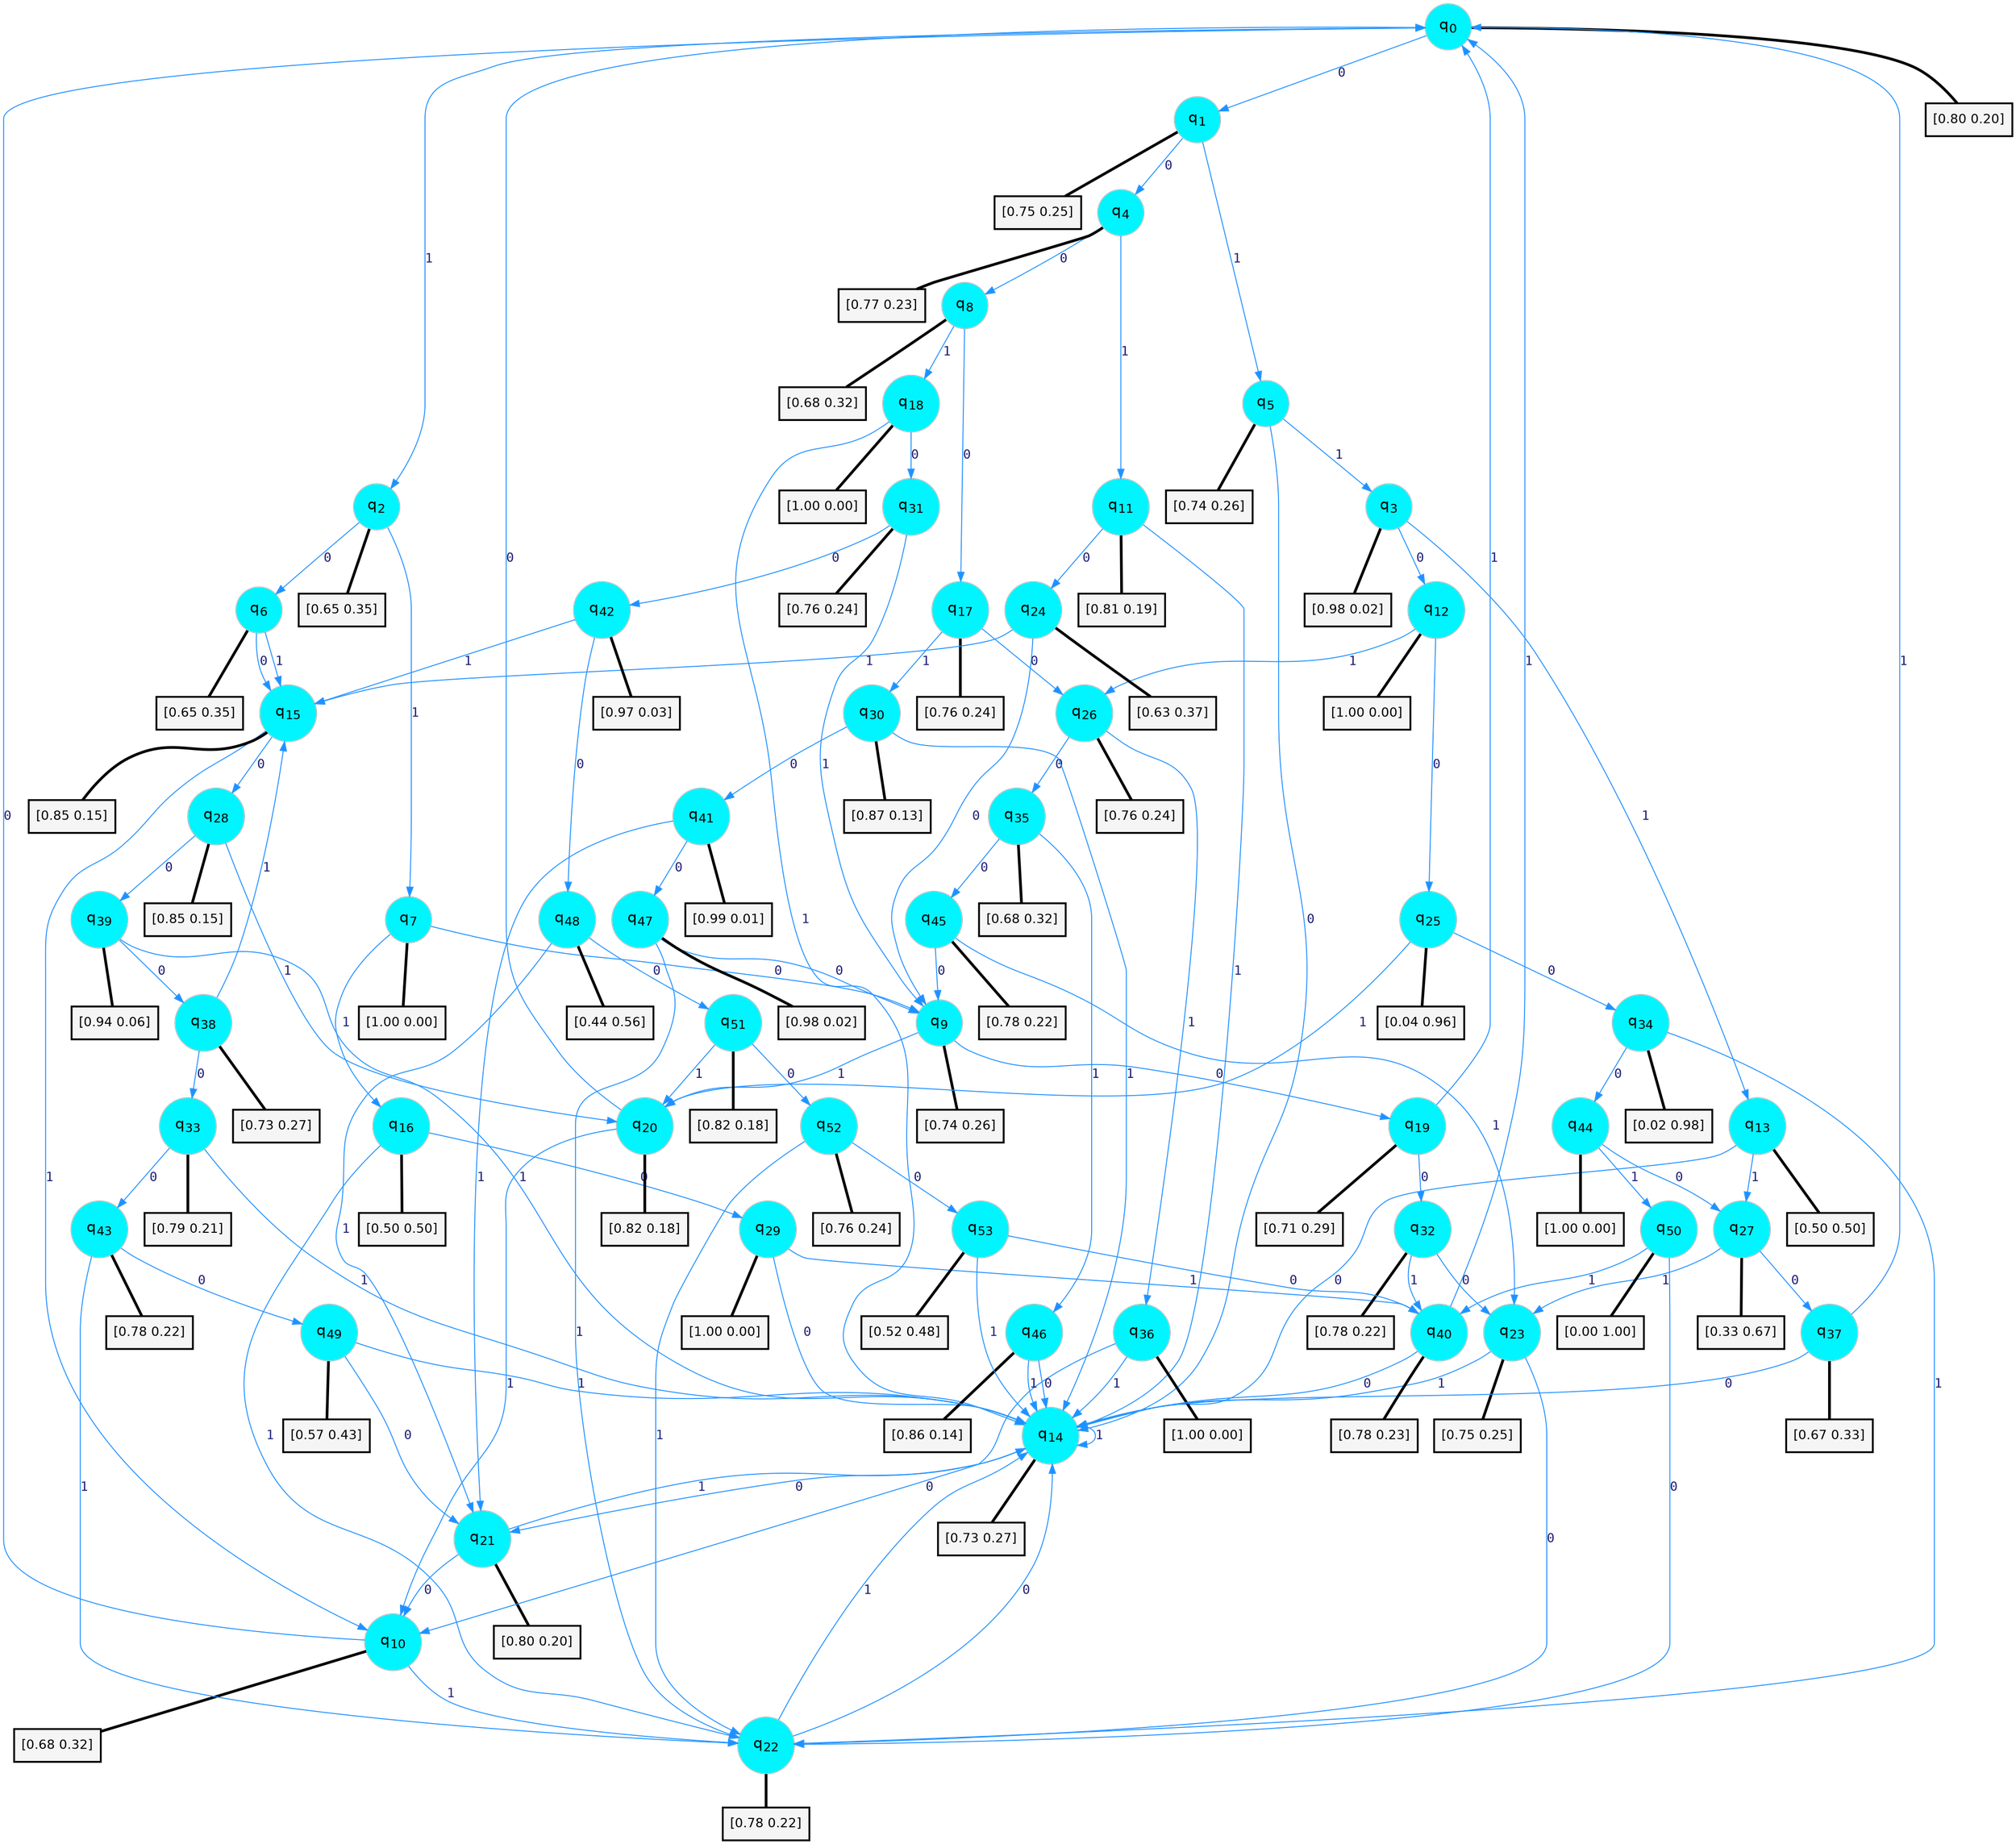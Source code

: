 digraph G {
graph [
bgcolor=transparent, dpi=300, rankdir=TD, size="40,25"];
node [
color=gray, fillcolor=turquoise1, fontcolor=black, fontname=Helvetica, fontsize=16, fontweight=bold, shape=circle, style=filled];
edge [
arrowsize=1, color=dodgerblue1, fontcolor=midnightblue, fontname=courier, fontweight=bold, penwidth=1, style=solid, weight=20];
0[label=<q<SUB>0</SUB>>];
1[label=<q<SUB>1</SUB>>];
2[label=<q<SUB>2</SUB>>];
3[label=<q<SUB>3</SUB>>];
4[label=<q<SUB>4</SUB>>];
5[label=<q<SUB>5</SUB>>];
6[label=<q<SUB>6</SUB>>];
7[label=<q<SUB>7</SUB>>];
8[label=<q<SUB>8</SUB>>];
9[label=<q<SUB>9</SUB>>];
10[label=<q<SUB>10</SUB>>];
11[label=<q<SUB>11</SUB>>];
12[label=<q<SUB>12</SUB>>];
13[label=<q<SUB>13</SUB>>];
14[label=<q<SUB>14</SUB>>];
15[label=<q<SUB>15</SUB>>];
16[label=<q<SUB>16</SUB>>];
17[label=<q<SUB>17</SUB>>];
18[label=<q<SUB>18</SUB>>];
19[label=<q<SUB>19</SUB>>];
20[label=<q<SUB>20</SUB>>];
21[label=<q<SUB>21</SUB>>];
22[label=<q<SUB>22</SUB>>];
23[label=<q<SUB>23</SUB>>];
24[label=<q<SUB>24</SUB>>];
25[label=<q<SUB>25</SUB>>];
26[label=<q<SUB>26</SUB>>];
27[label=<q<SUB>27</SUB>>];
28[label=<q<SUB>28</SUB>>];
29[label=<q<SUB>29</SUB>>];
30[label=<q<SUB>30</SUB>>];
31[label=<q<SUB>31</SUB>>];
32[label=<q<SUB>32</SUB>>];
33[label=<q<SUB>33</SUB>>];
34[label=<q<SUB>34</SUB>>];
35[label=<q<SUB>35</SUB>>];
36[label=<q<SUB>36</SUB>>];
37[label=<q<SUB>37</SUB>>];
38[label=<q<SUB>38</SUB>>];
39[label=<q<SUB>39</SUB>>];
40[label=<q<SUB>40</SUB>>];
41[label=<q<SUB>41</SUB>>];
42[label=<q<SUB>42</SUB>>];
43[label=<q<SUB>43</SUB>>];
44[label=<q<SUB>44</SUB>>];
45[label=<q<SUB>45</SUB>>];
46[label=<q<SUB>46</SUB>>];
47[label=<q<SUB>47</SUB>>];
48[label=<q<SUB>48</SUB>>];
49[label=<q<SUB>49</SUB>>];
50[label=<q<SUB>50</SUB>>];
51[label=<q<SUB>51</SUB>>];
52[label=<q<SUB>52</SUB>>];
53[label=<q<SUB>53</SUB>>];
54[label="[0.80 0.20]", shape=box,fontcolor=black, fontname=Helvetica, fontsize=14, penwidth=2, fillcolor=whitesmoke,color=black];
55[label="[0.75 0.25]", shape=box,fontcolor=black, fontname=Helvetica, fontsize=14, penwidth=2, fillcolor=whitesmoke,color=black];
56[label="[0.65 0.35]", shape=box,fontcolor=black, fontname=Helvetica, fontsize=14, penwidth=2, fillcolor=whitesmoke,color=black];
57[label="[0.98 0.02]", shape=box,fontcolor=black, fontname=Helvetica, fontsize=14, penwidth=2, fillcolor=whitesmoke,color=black];
58[label="[0.77 0.23]", shape=box,fontcolor=black, fontname=Helvetica, fontsize=14, penwidth=2, fillcolor=whitesmoke,color=black];
59[label="[0.74 0.26]", shape=box,fontcolor=black, fontname=Helvetica, fontsize=14, penwidth=2, fillcolor=whitesmoke,color=black];
60[label="[0.65 0.35]", shape=box,fontcolor=black, fontname=Helvetica, fontsize=14, penwidth=2, fillcolor=whitesmoke,color=black];
61[label="[1.00 0.00]", shape=box,fontcolor=black, fontname=Helvetica, fontsize=14, penwidth=2, fillcolor=whitesmoke,color=black];
62[label="[0.68 0.32]", shape=box,fontcolor=black, fontname=Helvetica, fontsize=14, penwidth=2, fillcolor=whitesmoke,color=black];
63[label="[0.74 0.26]", shape=box,fontcolor=black, fontname=Helvetica, fontsize=14, penwidth=2, fillcolor=whitesmoke,color=black];
64[label="[0.68 0.32]", shape=box,fontcolor=black, fontname=Helvetica, fontsize=14, penwidth=2, fillcolor=whitesmoke,color=black];
65[label="[0.81 0.19]", shape=box,fontcolor=black, fontname=Helvetica, fontsize=14, penwidth=2, fillcolor=whitesmoke,color=black];
66[label="[1.00 0.00]", shape=box,fontcolor=black, fontname=Helvetica, fontsize=14, penwidth=2, fillcolor=whitesmoke,color=black];
67[label="[0.50 0.50]", shape=box,fontcolor=black, fontname=Helvetica, fontsize=14, penwidth=2, fillcolor=whitesmoke,color=black];
68[label="[0.73 0.27]", shape=box,fontcolor=black, fontname=Helvetica, fontsize=14, penwidth=2, fillcolor=whitesmoke,color=black];
69[label="[0.85 0.15]", shape=box,fontcolor=black, fontname=Helvetica, fontsize=14, penwidth=2, fillcolor=whitesmoke,color=black];
70[label="[0.50 0.50]", shape=box,fontcolor=black, fontname=Helvetica, fontsize=14, penwidth=2, fillcolor=whitesmoke,color=black];
71[label="[0.76 0.24]", shape=box,fontcolor=black, fontname=Helvetica, fontsize=14, penwidth=2, fillcolor=whitesmoke,color=black];
72[label="[1.00 0.00]", shape=box,fontcolor=black, fontname=Helvetica, fontsize=14, penwidth=2, fillcolor=whitesmoke,color=black];
73[label="[0.71 0.29]", shape=box,fontcolor=black, fontname=Helvetica, fontsize=14, penwidth=2, fillcolor=whitesmoke,color=black];
74[label="[0.82 0.18]", shape=box,fontcolor=black, fontname=Helvetica, fontsize=14, penwidth=2, fillcolor=whitesmoke,color=black];
75[label="[0.80 0.20]", shape=box,fontcolor=black, fontname=Helvetica, fontsize=14, penwidth=2, fillcolor=whitesmoke,color=black];
76[label="[0.78 0.22]", shape=box,fontcolor=black, fontname=Helvetica, fontsize=14, penwidth=2, fillcolor=whitesmoke,color=black];
77[label="[0.75 0.25]", shape=box,fontcolor=black, fontname=Helvetica, fontsize=14, penwidth=2, fillcolor=whitesmoke,color=black];
78[label="[0.63 0.37]", shape=box,fontcolor=black, fontname=Helvetica, fontsize=14, penwidth=2, fillcolor=whitesmoke,color=black];
79[label="[0.04 0.96]", shape=box,fontcolor=black, fontname=Helvetica, fontsize=14, penwidth=2, fillcolor=whitesmoke,color=black];
80[label="[0.76 0.24]", shape=box,fontcolor=black, fontname=Helvetica, fontsize=14, penwidth=2, fillcolor=whitesmoke,color=black];
81[label="[0.33 0.67]", shape=box,fontcolor=black, fontname=Helvetica, fontsize=14, penwidth=2, fillcolor=whitesmoke,color=black];
82[label="[0.85 0.15]", shape=box,fontcolor=black, fontname=Helvetica, fontsize=14, penwidth=2, fillcolor=whitesmoke,color=black];
83[label="[1.00 0.00]", shape=box,fontcolor=black, fontname=Helvetica, fontsize=14, penwidth=2, fillcolor=whitesmoke,color=black];
84[label="[0.87 0.13]", shape=box,fontcolor=black, fontname=Helvetica, fontsize=14, penwidth=2, fillcolor=whitesmoke,color=black];
85[label="[0.76 0.24]", shape=box,fontcolor=black, fontname=Helvetica, fontsize=14, penwidth=2, fillcolor=whitesmoke,color=black];
86[label="[0.78 0.22]", shape=box,fontcolor=black, fontname=Helvetica, fontsize=14, penwidth=2, fillcolor=whitesmoke,color=black];
87[label="[0.79 0.21]", shape=box,fontcolor=black, fontname=Helvetica, fontsize=14, penwidth=2, fillcolor=whitesmoke,color=black];
88[label="[0.02 0.98]", shape=box,fontcolor=black, fontname=Helvetica, fontsize=14, penwidth=2, fillcolor=whitesmoke,color=black];
89[label="[0.68 0.32]", shape=box,fontcolor=black, fontname=Helvetica, fontsize=14, penwidth=2, fillcolor=whitesmoke,color=black];
90[label="[1.00 0.00]", shape=box,fontcolor=black, fontname=Helvetica, fontsize=14, penwidth=2, fillcolor=whitesmoke,color=black];
91[label="[0.67 0.33]", shape=box,fontcolor=black, fontname=Helvetica, fontsize=14, penwidth=2, fillcolor=whitesmoke,color=black];
92[label="[0.73 0.27]", shape=box,fontcolor=black, fontname=Helvetica, fontsize=14, penwidth=2, fillcolor=whitesmoke,color=black];
93[label="[0.94 0.06]", shape=box,fontcolor=black, fontname=Helvetica, fontsize=14, penwidth=2, fillcolor=whitesmoke,color=black];
94[label="[0.78 0.23]", shape=box,fontcolor=black, fontname=Helvetica, fontsize=14, penwidth=2, fillcolor=whitesmoke,color=black];
95[label="[0.99 0.01]", shape=box,fontcolor=black, fontname=Helvetica, fontsize=14, penwidth=2, fillcolor=whitesmoke,color=black];
96[label="[0.97 0.03]", shape=box,fontcolor=black, fontname=Helvetica, fontsize=14, penwidth=2, fillcolor=whitesmoke,color=black];
97[label="[0.78 0.22]", shape=box,fontcolor=black, fontname=Helvetica, fontsize=14, penwidth=2, fillcolor=whitesmoke,color=black];
98[label="[1.00 0.00]", shape=box,fontcolor=black, fontname=Helvetica, fontsize=14, penwidth=2, fillcolor=whitesmoke,color=black];
99[label="[0.78 0.22]", shape=box,fontcolor=black, fontname=Helvetica, fontsize=14, penwidth=2, fillcolor=whitesmoke,color=black];
100[label="[0.86 0.14]", shape=box,fontcolor=black, fontname=Helvetica, fontsize=14, penwidth=2, fillcolor=whitesmoke,color=black];
101[label="[0.98 0.02]", shape=box,fontcolor=black, fontname=Helvetica, fontsize=14, penwidth=2, fillcolor=whitesmoke,color=black];
102[label="[0.44 0.56]", shape=box,fontcolor=black, fontname=Helvetica, fontsize=14, penwidth=2, fillcolor=whitesmoke,color=black];
103[label="[0.57 0.43]", shape=box,fontcolor=black, fontname=Helvetica, fontsize=14, penwidth=2, fillcolor=whitesmoke,color=black];
104[label="[0.00 1.00]", shape=box,fontcolor=black, fontname=Helvetica, fontsize=14, penwidth=2, fillcolor=whitesmoke,color=black];
105[label="[0.82 0.18]", shape=box,fontcolor=black, fontname=Helvetica, fontsize=14, penwidth=2, fillcolor=whitesmoke,color=black];
106[label="[0.76 0.24]", shape=box,fontcolor=black, fontname=Helvetica, fontsize=14, penwidth=2, fillcolor=whitesmoke,color=black];
107[label="[0.52 0.48]", shape=box,fontcolor=black, fontname=Helvetica, fontsize=14, penwidth=2, fillcolor=whitesmoke,color=black];
0->1 [label=0];
0->2 [label=1];
0->54 [arrowhead=none, penwidth=3,color=black];
1->4 [label=0];
1->5 [label=1];
1->55 [arrowhead=none, penwidth=3,color=black];
2->6 [label=0];
2->7 [label=1];
2->56 [arrowhead=none, penwidth=3,color=black];
3->12 [label=0];
3->13 [label=1];
3->57 [arrowhead=none, penwidth=3,color=black];
4->8 [label=0];
4->11 [label=1];
4->58 [arrowhead=none, penwidth=3,color=black];
5->14 [label=0];
5->3 [label=1];
5->59 [arrowhead=none, penwidth=3,color=black];
6->15 [label=0];
6->15 [label=1];
6->60 [arrowhead=none, penwidth=3,color=black];
7->9 [label=0];
7->16 [label=1];
7->61 [arrowhead=none, penwidth=3,color=black];
8->17 [label=0];
8->18 [label=1];
8->62 [arrowhead=none, penwidth=3,color=black];
9->19 [label=0];
9->20 [label=1];
9->63 [arrowhead=none, penwidth=3,color=black];
10->0 [label=0];
10->22 [label=1];
10->64 [arrowhead=none, penwidth=3,color=black];
11->24 [label=0];
11->14 [label=1];
11->65 [arrowhead=none, penwidth=3,color=black];
12->25 [label=0];
12->26 [label=1];
12->66 [arrowhead=none, penwidth=3,color=black];
13->14 [label=0];
13->27 [label=1];
13->67 [arrowhead=none, penwidth=3,color=black];
14->21 [label=0];
14->14 [label=1];
14->68 [arrowhead=none, penwidth=3,color=black];
15->28 [label=0];
15->10 [label=1];
15->69 [arrowhead=none, penwidth=3,color=black];
16->29 [label=0];
16->22 [label=1];
16->70 [arrowhead=none, penwidth=3,color=black];
17->26 [label=0];
17->30 [label=1];
17->71 [arrowhead=none, penwidth=3,color=black];
18->31 [label=0];
18->14 [label=1];
18->72 [arrowhead=none, penwidth=3,color=black];
19->32 [label=0];
19->0 [label=1];
19->73 [arrowhead=none, penwidth=3,color=black];
20->0 [label=0];
20->10 [label=1];
20->74 [arrowhead=none, penwidth=3,color=black];
21->10 [label=0];
21->14 [label=1];
21->75 [arrowhead=none, penwidth=3,color=black];
22->14 [label=0];
22->14 [label=1];
22->76 [arrowhead=none, penwidth=3,color=black];
23->22 [label=0];
23->14 [label=1];
23->77 [arrowhead=none, penwidth=3,color=black];
24->9 [label=0];
24->15 [label=1];
24->78 [arrowhead=none, penwidth=3,color=black];
25->34 [label=0];
25->20 [label=1];
25->79 [arrowhead=none, penwidth=3,color=black];
26->35 [label=0];
26->36 [label=1];
26->80 [arrowhead=none, penwidth=3,color=black];
27->37 [label=0];
27->23 [label=1];
27->81 [arrowhead=none, penwidth=3,color=black];
28->39 [label=0];
28->20 [label=1];
28->82 [arrowhead=none, penwidth=3,color=black];
29->14 [label=0];
29->40 [label=1];
29->83 [arrowhead=none, penwidth=3,color=black];
30->41 [label=0];
30->14 [label=1];
30->84 [arrowhead=none, penwidth=3,color=black];
31->42 [label=0];
31->9 [label=1];
31->85 [arrowhead=none, penwidth=3,color=black];
32->23 [label=0];
32->40 [label=1];
32->86 [arrowhead=none, penwidth=3,color=black];
33->43 [label=0];
33->14 [label=1];
33->87 [arrowhead=none, penwidth=3,color=black];
34->44 [label=0];
34->22 [label=1];
34->88 [arrowhead=none, penwidth=3,color=black];
35->45 [label=0];
35->46 [label=1];
35->89 [arrowhead=none, penwidth=3,color=black];
36->10 [label=0];
36->14 [label=1];
36->90 [arrowhead=none, penwidth=3,color=black];
37->14 [label=0];
37->0 [label=1];
37->91 [arrowhead=none, penwidth=3,color=black];
38->33 [label=0];
38->15 [label=1];
38->92 [arrowhead=none, penwidth=3,color=black];
39->38 [label=0];
39->14 [label=1];
39->93 [arrowhead=none, penwidth=3,color=black];
40->14 [label=0];
40->0 [label=1];
40->94 [arrowhead=none, penwidth=3,color=black];
41->47 [label=0];
41->21 [label=1];
41->95 [arrowhead=none, penwidth=3,color=black];
42->48 [label=0];
42->15 [label=1];
42->96 [arrowhead=none, penwidth=3,color=black];
43->49 [label=0];
43->22 [label=1];
43->97 [arrowhead=none, penwidth=3,color=black];
44->27 [label=0];
44->50 [label=1];
44->98 [arrowhead=none, penwidth=3,color=black];
45->9 [label=0];
45->23 [label=1];
45->99 [arrowhead=none, penwidth=3,color=black];
46->14 [label=0];
46->14 [label=1];
46->100 [arrowhead=none, penwidth=3,color=black];
47->9 [label=0];
47->22 [label=1];
47->101 [arrowhead=none, penwidth=3,color=black];
48->51 [label=0];
48->21 [label=1];
48->102 [arrowhead=none, penwidth=3,color=black];
49->21 [label=0];
49->14 [label=1];
49->103 [arrowhead=none, penwidth=3,color=black];
50->22 [label=0];
50->40 [label=1];
50->104 [arrowhead=none, penwidth=3,color=black];
51->52 [label=0];
51->20 [label=1];
51->105 [arrowhead=none, penwidth=3,color=black];
52->53 [label=0];
52->22 [label=1];
52->106 [arrowhead=none, penwidth=3,color=black];
53->40 [label=0];
53->14 [label=1];
53->107 [arrowhead=none, penwidth=3,color=black];
}
